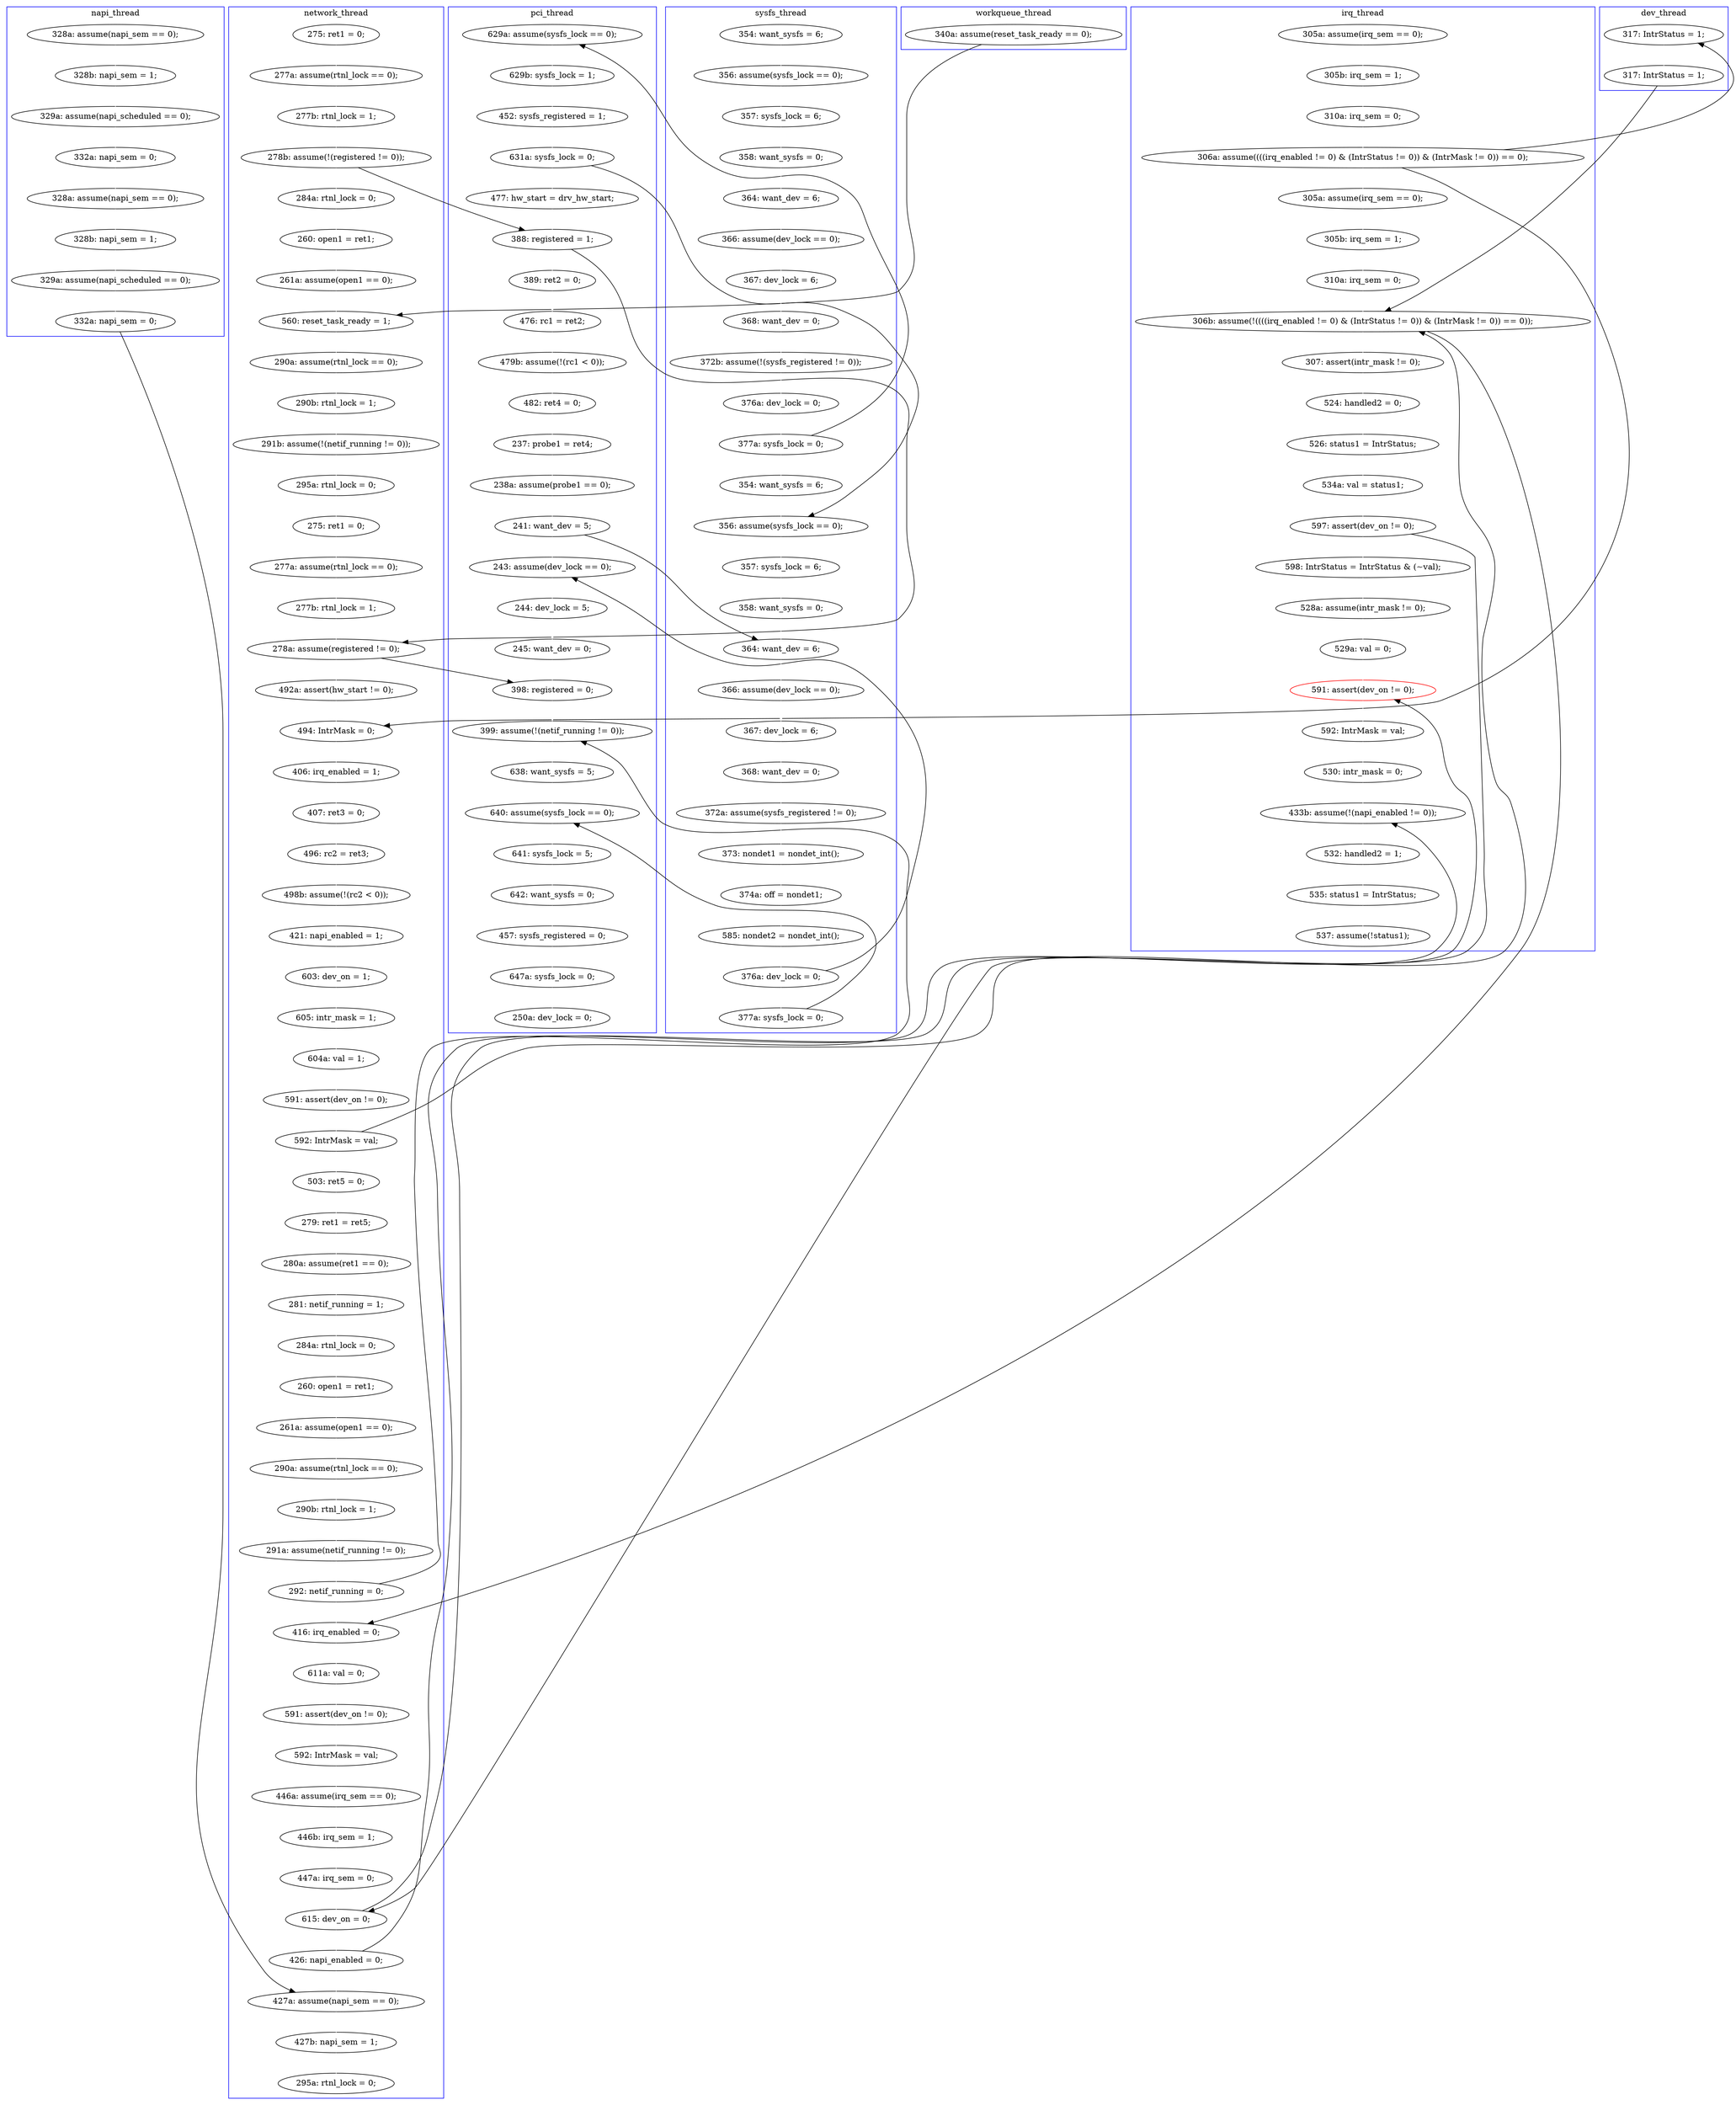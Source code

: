 digraph Counterexample {
	192 -> 195 [color = white, style = solid]
	189 -> 191 [color = white, style = solid]
	230 -> 231 [color = white, style = solid]
	60 -> 79 [color = white, style = solid]
	70 -> 75 [color = white, style = solid]
	265 -> 266 [color = white, style = solid]
	133 -> 134 [color = white, style = solid]
	68 -> 70 [color = white, style = solid]
	170 -> 175 [color = white, style = solid]
	41 -> 46 [color = white, style = solid]
	91 -> 94 [color = white, style = solid]
	188 -> 189 [color = white, style = solid]
	272 -> 277 [color = white, style = solid]
	292 -> 296 [color = white, style = solid]
	36 -> 145 [color = black, style = solid, constraint = false]
	296 -> 303 [color = white, style = solid]
	118 -> 121 [color = white, style = solid]
	192 -> 220 [color = black, style = solid, constraint = false]
	59 -> 60 [color = white, style = solid]
	277 -> 292 [color = black, style = solid, constraint = false]
	177 -> 180 [color = white, style = solid]
	75 -> 164 [color = black, style = solid, constraint = false]
	53 -> 54 [color = white, style = solid]
	227 -> 230 [color = white, style = solid]
	202 -> 205 [color = white, style = solid]
	136 -> 137 [color = white, style = solid]
	213 -> 215 [color = white, style = solid]
	79 -> 96 [color = white, style = solid]
	115 -> 123 [color = white, style = solid]
	231 -> 270 [color = white, style = solid]
	270 -> 271 [color = white, style = solid]
	161 -> 162 [color = white, style = solid]
	216 -> 257 [color = black, style = solid, constraint = false]
	94 -> 117 [color = white, style = solid]
	121 -> 220 [color = white, style = solid]
	87 -> 90 [color = white, style = solid]
	52 -> 53 [color = white, style = solid]
	191 -> 192 [color = white, style = solid]
	169 -> 170 [color = white, style = solid]
	256 -> 257 [color = white, style = solid]
	125 -> 128 [color = white, style = solid]
	180 -> 183 [color = white, style = solid]
	110 -> 115 [color = white, style = solid]
	196 -> 199 [color = white, style = solid]
	249 -> 252 [color = white, style = solid]
	55 -> 57 [color = white, style = solid]
	51 -> 52 [color = white, style = solid]
	150 -> 151 [color = white, style = solid]
	309 -> 311 [color = white, style = solid]
	311 -> 313 [color = white, style = solid]
	212 -> 213 [color = white, style = solid]
	117 -> 118 [color = white, style = solid]
	305 -> 315 [color = white, style = solid]
	128 -> 246 [color = white, style = solid]
	127 -> 265 [color = black, style = solid, constraint = false]
	313 -> 324 [color = white, style = solid]
	100 -> 102 [color = white, style = solid]
	39 -> 40 [color = white, style = solid]
	112 -> 142 [color = white, style = solid]
	277 -> 282 [color = white, style = solid]
	283 -> 284 [color = white, style = solid]
	220 -> 229 [color = white, style = solid]
	109 -> 110 [color = white, style = solid]
	229 -> 240 [color = white, style = solid]
	223 -> 227 [color = white, style = solid]
	246 -> 248 [color = white, style = solid]
	215 -> 216 [color = white, style = solid]
	108 -> 109 [color = white, style = solid]
	66 -> 68 [color = white, style = solid]
	46 -> 136 [color = white, style = solid]
	282 -> 283 [color = white, style = solid]
	164 -> 256 [color = black, style = solid, constraint = false]
	76 -> 80 [color = white, style = solid]
	40 -> 41 [color = white, style = solid]
	240 -> 241 [color = white, style = solid]
	60 -> 62 [color = black, style = solid, constraint = false]
	293 -> 305 [color = white, style = solid]
	93 -> 100 [color = black, style = solid, constraint = false]
	80 -> 83 [color = white, style = solid]
	86 -> 91 [color = white, style = solid]
	151 -> 153 [color = white, style = solid]
	255 -> 283 [color = black, style = solid, constraint = false]
	175 -> 176 [color = white, style = solid]
	303 -> 309 [color = white, style = solid]
	160 -> 161 [color = white, style = solid]
	62 -> 63 [color = white, style = solid]
	220 -> 223 [color = black, style = solid, constraint = false]
	47 -> 49 [color = white, style = solid]
	248 -> 249 [color = white, style = solid]
	75 -> 76 [color = white, style = solid]
	245 -> 277 [color = black, style = solid, constraint = false]
	200 -> 201 [color = white, style = solid]
	103 -> 104 [color = white, style = solid]
	154 -> 160 [color = white, style = solid]
	50 -> 51 [color = white, style = solid]
	282 -> 309 [color = black, style = solid, constraint = false]
	123 -> 132 [color = black, style = solid, constraint = false]
	251 -> 276 [color = white, style = solid]
	267 -> 293 [color = white, style = solid]
	85 -> 86 [color = white, style = solid]
	271 -> 272 [color = white, style = solid]
	201 -> 202 [color = white, style = solid]
	104 -> 108 [color = white, style = solid]
	183 -> 187 [color = white, style = solid]
	252 -> 255 [color = white, style = solid]
	195 -> 196 [color = white, style = solid]
	90 -> 93 [color = white, style = solid]
	94 -> 170 [color = black, style = solid, constraint = false]
	68 -> 96 [color = black, style = solid, constraint = false]
	46 -> 75 [color = black, style = solid, constraint = false]
	83 -> 84 [color = white, style = solid]
	266 -> 267 [color = white, style = solid]
	142 -> 220 [color = black, style = solid, constraint = false]
	98 -> 100 [color = white, style = solid]
	54 -> 55 [color = white, style = solid]
	123 -> 127 [color = white, style = solid]
	153 -> 154 [color = white, style = solid]
	137 -> 140 [color = white, style = solid]
	96 -> 97 [color = white, style = solid]
	243 -> 245 [color = white, style = solid]
	132 -> 133 [color = white, style = solid]
	284 -> 287 [color = white, style = solid]
	199 -> 200 [color = white, style = solid]
	84 -> 87 [color = white, style = solid]
	57 -> 59 [color = white, style = solid]
	241 -> 243 [color = white, style = solid]
	97 -> 98 [color = white, style = solid]
	176 -> 177 [color = white, style = solid]
	94 -> 112 [color = black, style = solid, constraint = false]
	145 -> 150 [color = white, style = solid]
	134 -> 256 [color = white, style = solid]
	140 -> 145 [color = white, style = solid]
	276 -> 278 [color = white, style = solid]
	216 -> 223 [color = white, style = solid]
	278 -> 292 [color = white, style = solid]
	162 -> 164 [color = white, style = solid]
	102 -> 103 [color = white, style = solid]
	187 -> 188 [color = white, style = solid]
	205 -> 212 [color = white, style = solid]
	164 -> 169 [color = white, style = solid]
	93 -> 132 [color = white, style = solid]
	124 -> 125 [color = white, style = solid]
	262 -> 265 [color = white, style = solid]
	257 -> 262 [color = white, style = solid]
	63 -> 66 [color = white, style = solid]
	245 -> 251 [color = white, style = solid]
	49 -> 50 [color = white, style = solid]
	subgraph cluster5 {
		label = workqueue_thread
		color = blue
		36  [label = "340a: assume(reset_task_ready == 0);"]
	}
	subgraph cluster7 {
		label = dev_thread
		color = blue
		142  [label = "317: IntrStatus = 1;"]
		112  [label = "317: IntrStatus = 1;"]
	}
	subgraph cluster6 {
		label = sysfs_thread
		color = blue
		49  [label = "356: assume(sysfs_lock == 0);"]
		123  [label = "376a: dev_lock = 0;"]
		103  [label = "367: dev_lock = 6;"]
		47  [label = "354: want_sysfs = 6;"]
		50  [label = "357: sysfs_lock = 6;"]
		104  [label = "368: want_dev = 0;"]
		53  [label = "366: assume(dev_lock == 0);"]
		52  [label = "364: want_dev = 6;"]
		98  [label = "358: want_sysfs = 0;"]
		109  [label = "373: nondet1 = nondet_int();"]
		100  [label = "364: want_dev = 6;"]
		127  [label = "377a: sysfs_lock = 0;"]
		108  [label = "372a: assume(sysfs_registered != 0);"]
		96  [label = "356: assume(sysfs_lock == 0);"]
		54  [label = "367: dev_lock = 6;"]
		110  [label = "374a: off = nondet1;"]
		51  [label = "358: want_sysfs = 0;"]
		60  [label = "377a: sysfs_lock = 0;"]
		55  [label = "368: want_dev = 0;"]
		79  [label = "354: want_sysfs = 6;"]
		59  [label = "376a: dev_lock = 0;"]
		102  [label = "366: assume(dev_lock == 0);"]
		115  [label = "585: nondet2 = nondet_int();"]
		97  [label = "357: sysfs_lock = 6;"]
		57  [label = "372b: assume(!(sysfs_registered != 0));"]
	}
	subgraph cluster1 {
		label = pci_thread
		color = blue
		62  [label = "629a: assume(sysfs_lock == 0);"]
		84  [label = "482: ret4 = 0;"]
		63  [label = "629b: sysfs_lock = 1;"]
		266  [label = "641: sysfs_lock = 5;"]
		132  [label = "243: assume(dev_lock == 0);"]
		257  [label = "399: assume(!(netif_running != 0));"]
		265  [label = "640: assume(sysfs_lock == 0);"]
		267  [label = "642: want_sysfs = 0;"]
		87  [label = "237: probe1 = ret4;"]
		90  [label = "238a: assume(probe1 == 0);"]
		262  [label = "638: want_sysfs = 5;"]
		66  [label = "452: sysfs_registered = 1;"]
		83  [label = "479b: assume(!(rc1 < 0));"]
		293  [label = "457: sysfs_registered = 0;"]
		134  [label = "245: want_dev = 0;"]
		93  [label = "241: want_dev = 5;"]
		80  [label = "476: rc1 = ret2;"]
		75  [label = "388: registered = 1;"]
		133  [label = "244: dev_lock = 5;"]
		305  [label = "647a: sysfs_lock = 0;"]
		76  [label = "389: ret2 = 0;"]
		315  [label = "250a: dev_lock = 0;"]
		68  [label = "631a: sysfs_lock = 0;"]
		70  [label = "477: hw_start = drv_hw_start;"]
		256  [label = "398: registered = 0;"]
	}
	subgraph cluster3 {
		label = irq_thread
		color = blue
		220  [label = "306b: assume(!((((irq_enabled != 0) & (IntrStatus != 0)) & (IntrMask != 0)) == 0));"]
		324  [label = "537: assume(!status1);"]
		243  [label = "534a: val = status1;"]
		229  [label = "307: assert(intr_mask != 0);"]
		85  [label = "305a: assume(irq_sem == 0);"]
		94  [label = "306a: assume((((irq_enabled != 0) & (IntrStatus != 0)) & (IntrMask != 0)) == 0);"]
		240  [label = "524: handled2 = 0;"]
		303  [label = "530: intr_mask = 0;"]
		278  [label = "529a: val = 0;"]
		292  [label = "591: assert(dev_on != 0);", color = red]
		245  [label = "597: assert(dev_on != 0);"]
		276  [label = "528a: assume(intr_mask != 0);"]
		91  [label = "310a: irq_sem = 0;"]
		241  [label = "526: status1 = IntrStatus;"]
		296  [label = "592: IntrMask = val;"]
		251  [label = "598: IntrStatus = IntrStatus & (~val);"]
		313  [label = "535: status1 = IntrStatus;"]
		309  [label = "433b: assume(!(napi_enabled != 0));"]
		121  [label = "310a: irq_sem = 0;"]
		118  [label = "305b: irq_sem = 1;"]
		86  [label = "305b: irq_sem = 1;"]
		117  [label = "305a: assume(irq_sem == 0);"]
		311  [label = "532: handled2 = 1;"]
	}
	subgraph cluster2 {
		label = network_thread
		color = blue
		162  [label = "277b: rtnl_lock = 1;"]
		215  [label = "291a: assume(netif_running != 0);"]
		164  [label = "278a: assume(registered != 0);"]
		154  [label = "295a: rtnl_lock = 0;"]
		169  [label = "492a: assert(hw_start != 0);"]
		227  [label = "611a: val = 0;"]
		151  [label = "290b: rtnl_lock = 1;"]
		282  [label = "426: napi_enabled = 0;"]
		196  [label = "279: ret1 = ret5;"]
		200  [label = "281: netif_running = 1;"]
		202  [label = "260: open1 = ret1;"]
		270  [label = "446a: assume(irq_sem == 0);"]
		145  [label = "560: reset_task_ready = 1;"]
		188  [label = "605: intr_mask = 1;"]
		189  [label = "604a: val = 1;"]
		180  [label = "498b: assume(!(rc2 < 0));"]
		136  [label = "284a: rtnl_lock = 0;"]
		160  [label = "275: ret1 = 0;"]
		277  [label = "615: dev_on = 0;"]
		195  [label = "503: ret5 = 0;"]
		41  [label = "277b: rtnl_lock = 1;"]
		287  [label = "295a: rtnl_lock = 0;"]
		161  [label = "277a: assume(rtnl_lock == 0);"]
		39  [label = "275: ret1 = 0;"]
		170  [label = "494: IntrMask = 0;"]
		212  [label = "290a: assume(rtnl_lock == 0);"]
		284  [label = "427b: napi_sem = 1;"]
		187  [label = "603: dev_on = 1;"]
		201  [label = "284a: rtnl_lock = 0;"]
		230  [label = "591: assert(dev_on != 0);"]
		175  [label = "406: irq_enabled = 1;"]
		192  [label = "592: IntrMask = val;"]
		140  [label = "261a: assume(open1 == 0);"]
		213  [label = "290b: rtnl_lock = 1;"]
		177  [label = "496: rc2 = ret3;"]
		205  [label = "261a: assume(open1 == 0);"]
		216  [label = "292: netif_running = 0;"]
		283  [label = "427a: assume(napi_sem == 0);"]
		223  [label = "416: irq_enabled = 0;"]
		40  [label = "277a: assume(rtnl_lock == 0);"]
		271  [label = "446b: irq_sem = 1;"]
		199  [label = "280a: assume(ret1 == 0);"]
		191  [label = "591: assert(dev_on != 0);"]
		137  [label = "260: open1 = ret1;"]
		150  [label = "290a: assume(rtnl_lock == 0);"]
		46  [label = "278b: assume(!(registered != 0));"]
		176  [label = "407: ret3 = 0;"]
		231  [label = "592: IntrMask = val;"]
		153  [label = "291b: assume(!(netif_running != 0));"]
		272  [label = "447a: irq_sem = 0;"]
		183  [label = "421: napi_enabled = 1;"]
	}
	subgraph cluster4 {
		label = napi_thread
		color = blue
		255  [label = "332a: napi_sem = 0;"]
		249  [label = "328b: napi_sem = 1;"]
		125  [label = "328b: napi_sem = 1;"]
		246  [label = "332a: napi_sem = 0;"]
		252  [label = "329a: assume(napi_scheduled == 0);"]
		124  [label = "328a: assume(napi_sem == 0);"]
		128  [label = "329a: assume(napi_scheduled == 0);"]
		248  [label = "328a: assume(napi_sem == 0);"]
	}
}